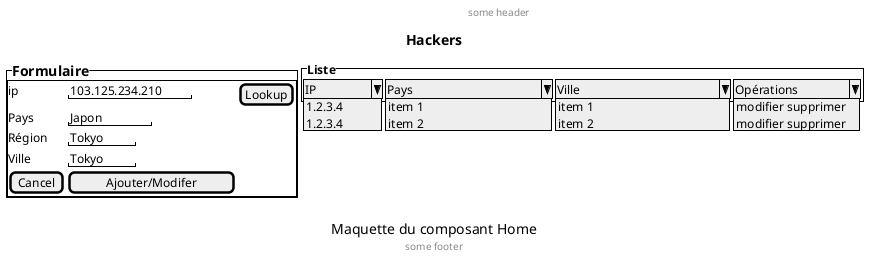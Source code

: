 @startsalt oui
{{^==Formulaire
title Hackers
header some header \t\t\t\t\t\t\t\t\t\t\t\t\t\t\t\t
footer some footer
caption Maquette du composant Home

{+
  ip    | "103.125.234.210"|[Lookup]
  Pays | "Japon     "
  Région | "Tokyo   "
  Ville  | "Tokyo   "
  [Cancel] | [  Ajouter/Modifer   ]
}}|
{ } |
{^<b>Liste
  {
    ^  IP    ^^ 1.2.3.4^ 1.2.3.4^^  |
    ^Pays               ^^ item 1^^ item 2^ |
    ^Ville               ^ item 1^ item 2^ |
    ^Opérations    ^ modifier supprimer^ modifier supprimer^ |
  }
}
}
@endsalt
